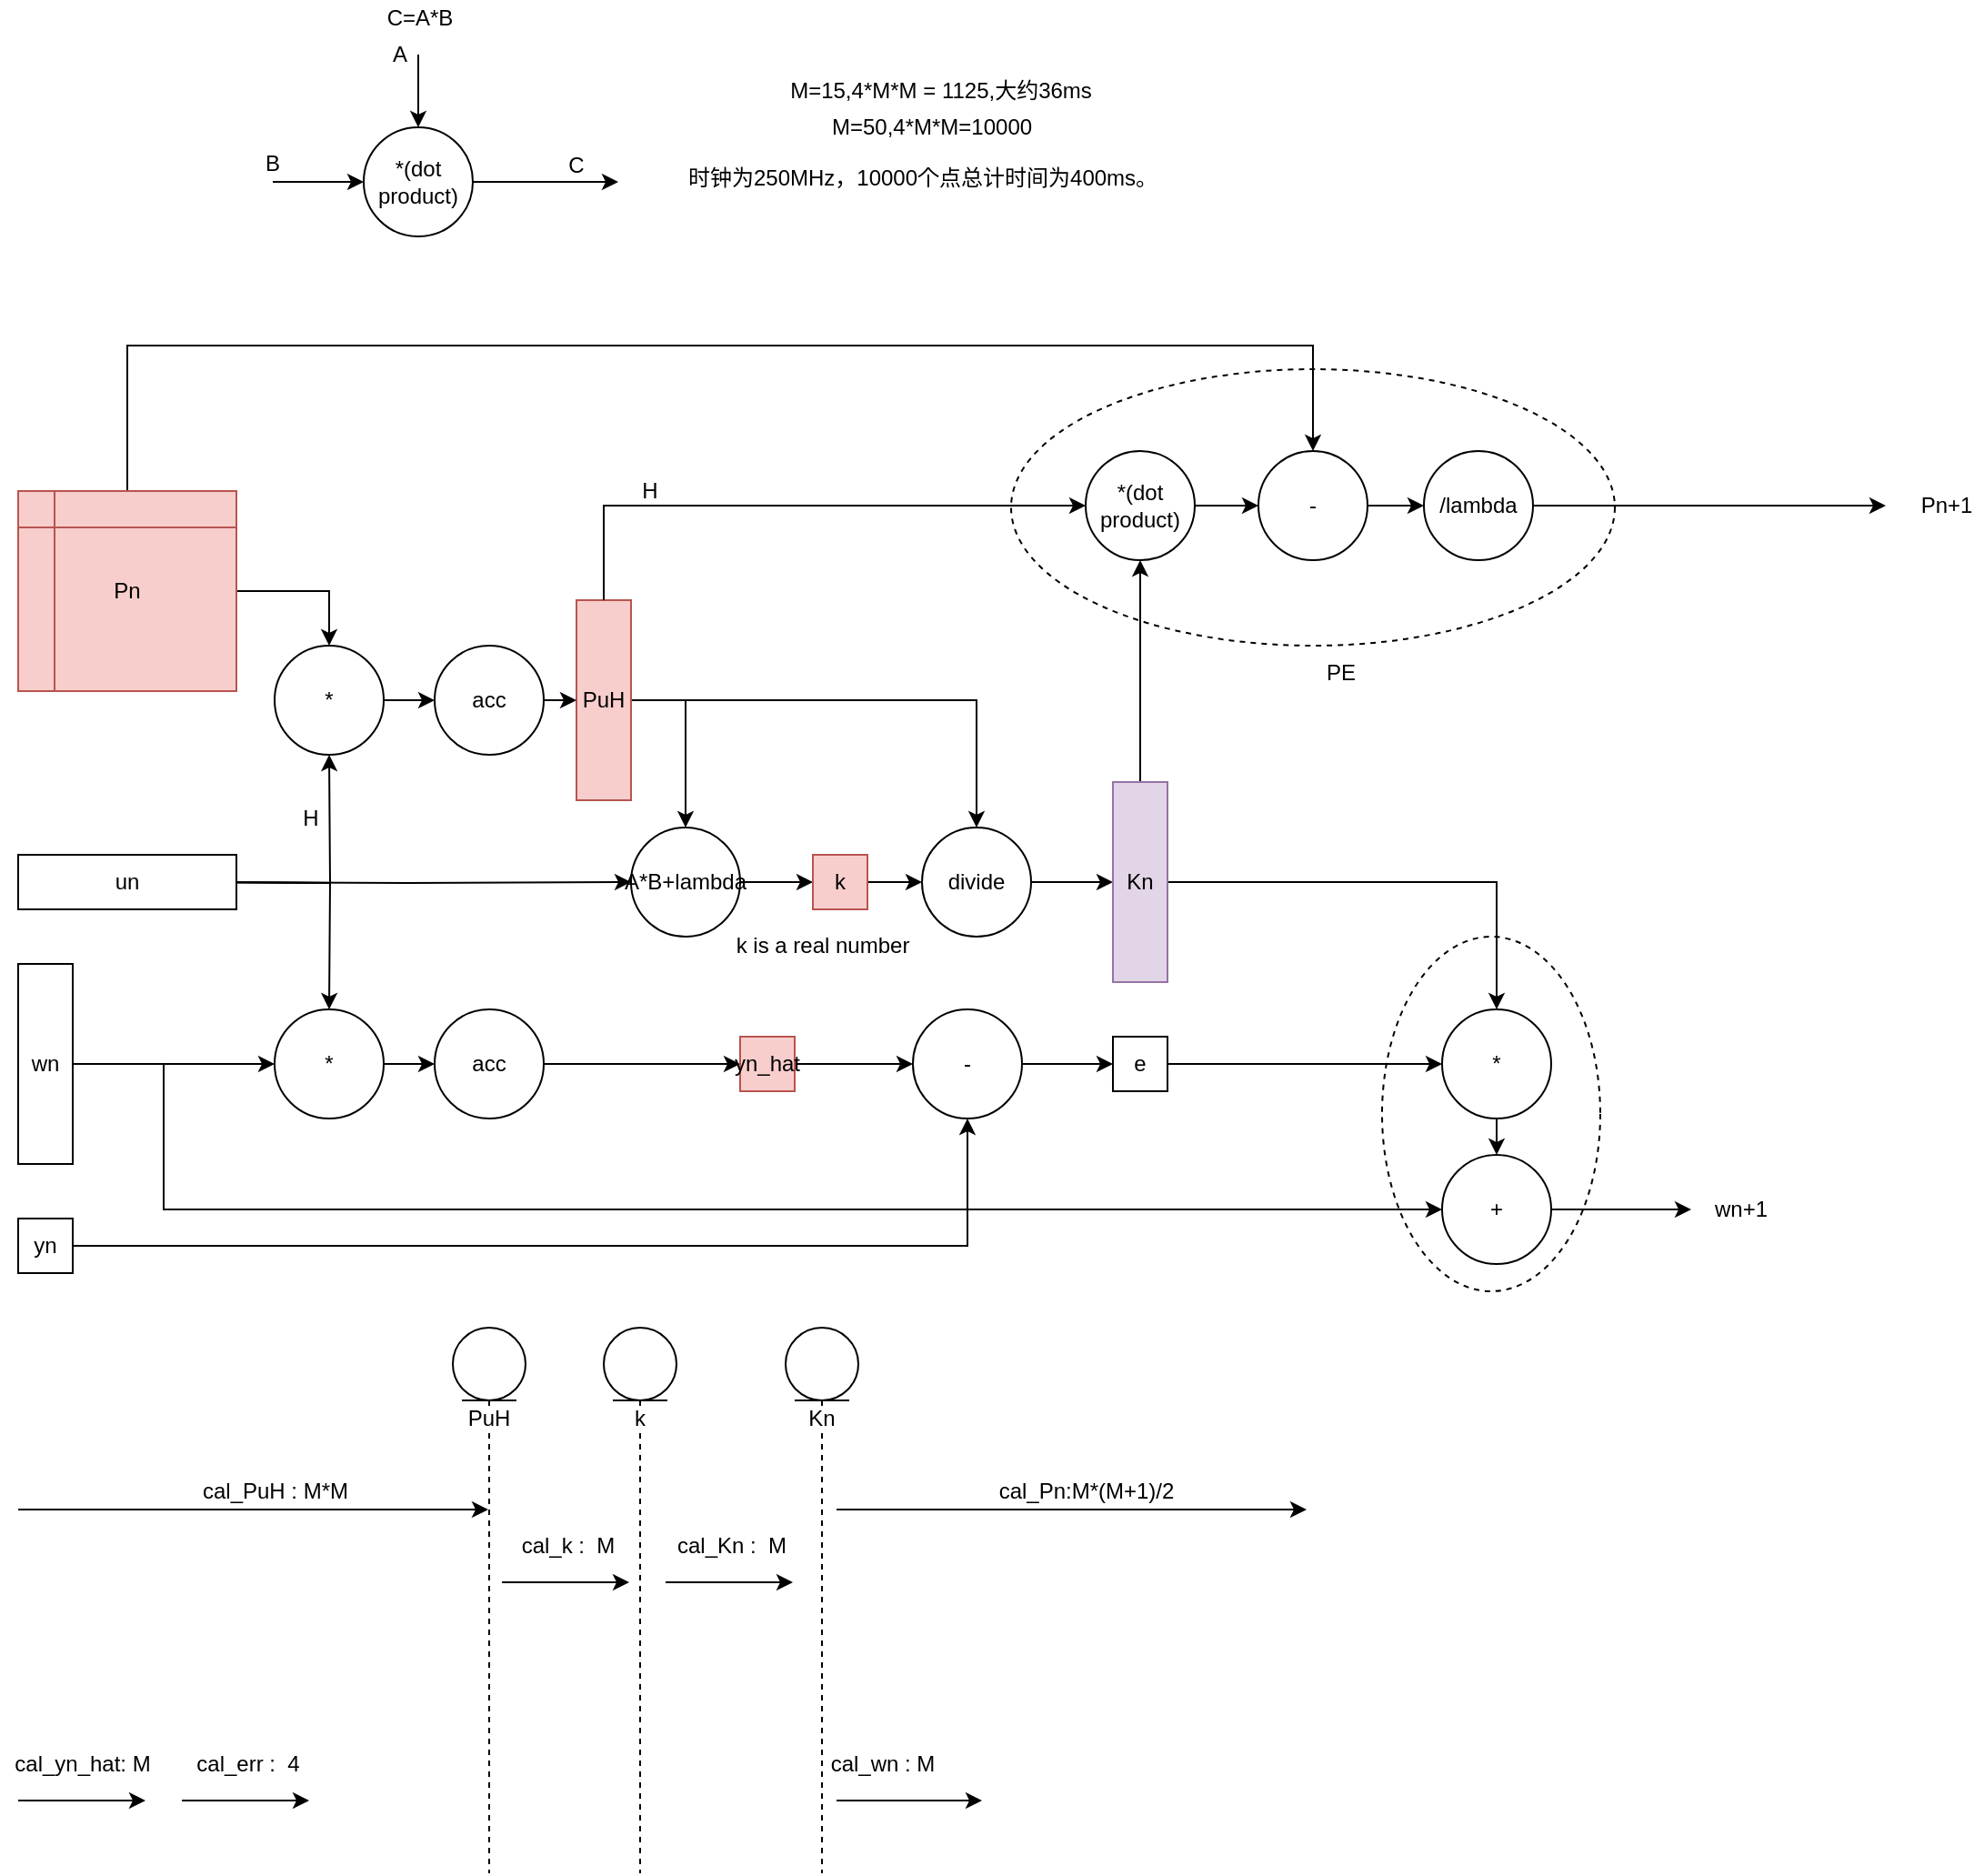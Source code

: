 <mxfile version="12.9.3" type="github">
  <diagram id="BewtOXVVWgo3KW9isc1k" name="Page-1">
    <mxGraphModel dx="1422" dy="713" grid="1" gridSize="10" guides="1" tooltips="1" connect="1" arrows="1" fold="1" page="1" pageScale="1" pageWidth="1169" pageHeight="827" math="0" shadow="0">
      <root>
        <mxCell id="0" />
        <mxCell id="1" parent="0" />
        <mxCell id="0ufCBhRuUzzFeiTLiHuW-59" value="" style="ellipse;whiteSpace=wrap;html=1;dashed=1;fillColor=none;gradientColor=#ffffff;" parent="1" vertex="1">
          <mxGeometry x="586" y="253" width="332" height="152" as="geometry" />
        </mxCell>
        <mxCell id="0ufCBhRuUzzFeiTLiHuW-1" style="edgeStyle=orthogonalEdgeStyle;rounded=0;orthogonalLoop=1;jettySize=auto;html=1;exitX=1;exitY=0.5;exitDx=0;exitDy=0;entryX=0.5;entryY=1;entryDx=0;entryDy=0;" parent="1" source="0ufCBhRuUzzFeiTLiHuW-2" target="0ufCBhRuUzzFeiTLiHuW-4" edge="1">
          <mxGeometry relative="1" as="geometry" />
        </mxCell>
        <mxCell id="0ufCBhRuUzzFeiTLiHuW-2" value="yn" style="rounded=0;whiteSpace=wrap;html=1;" parent="1" vertex="1">
          <mxGeometry x="40" y="720" width="30" height="30" as="geometry" />
        </mxCell>
        <mxCell id="0ufCBhRuUzzFeiTLiHuW-3" value="" style="edgeStyle=orthogonalEdgeStyle;rounded=0;orthogonalLoop=1;jettySize=auto;html=1;entryX=0;entryY=0.5;entryDx=0;entryDy=0;" parent="1" source="0ufCBhRuUzzFeiTLiHuW-4" target="0ufCBhRuUzzFeiTLiHuW-38" edge="1">
          <mxGeometry relative="1" as="geometry">
            <mxPoint x="672" y="635" as="targetPoint" />
          </mxGeometry>
        </mxCell>
        <mxCell id="0ufCBhRuUzzFeiTLiHuW-4" value="-" style="ellipse;whiteSpace=wrap;html=1;aspect=fixed;" parent="1" vertex="1">
          <mxGeometry x="532" y="605" width="60" height="60" as="geometry" />
        </mxCell>
        <mxCell id="0ufCBhRuUzzFeiTLiHuW-5" style="edgeStyle=orthogonalEdgeStyle;rounded=0;orthogonalLoop=1;jettySize=auto;html=1;exitX=1;exitY=0.5;exitDx=0;exitDy=0;" parent="1" edge="1">
          <mxGeometry relative="1" as="geometry">
            <mxPoint x="131" y="535" as="sourcePoint" />
            <mxPoint x="211" y="605" as="targetPoint" />
          </mxGeometry>
        </mxCell>
        <mxCell id="0ufCBhRuUzzFeiTLiHuW-6" style="edgeStyle=orthogonalEdgeStyle;rounded=0;orthogonalLoop=1;jettySize=auto;html=1;exitX=1;exitY=0.5;exitDx=0;exitDy=0;entryX=0.5;entryY=1;entryDx=0;entryDy=0;" parent="1" edge="1">
          <mxGeometry relative="1" as="geometry">
            <mxPoint x="131" y="535" as="sourcePoint" />
            <mxPoint x="211" y="465" as="targetPoint" />
          </mxGeometry>
        </mxCell>
        <mxCell id="0ufCBhRuUzzFeiTLiHuW-7" style="edgeStyle=orthogonalEdgeStyle;rounded=0;orthogonalLoop=1;jettySize=auto;html=1;exitX=1;exitY=0.5;exitDx=0;exitDy=0;entryX=0;entryY=0.5;entryDx=0;entryDy=0;" parent="1" target="0ufCBhRuUzzFeiTLiHuW-17" edge="1">
          <mxGeometry relative="1" as="geometry">
            <mxPoint x="131" y="535" as="sourcePoint" />
          </mxGeometry>
        </mxCell>
        <mxCell id="0ufCBhRuUzzFeiTLiHuW-8" value="un" style="rounded=0;whiteSpace=wrap;html=1;" parent="1" vertex="1">
          <mxGeometry x="40" y="520" width="120" height="30" as="geometry" />
        </mxCell>
        <mxCell id="0ufCBhRuUzzFeiTLiHuW-9" style="edgeStyle=orthogonalEdgeStyle;rounded=0;orthogonalLoop=1;jettySize=auto;html=1;exitX=1;exitY=0.5;exitDx=0;exitDy=0;entryX=0;entryY=0.5;entryDx=0;entryDy=0;" parent="1" source="0ufCBhRuUzzFeiTLiHuW-11" edge="1">
          <mxGeometry relative="1" as="geometry">
            <mxPoint x="181" y="635" as="targetPoint" />
          </mxGeometry>
        </mxCell>
        <mxCell id="0ufCBhRuUzzFeiTLiHuW-10" style="edgeStyle=orthogonalEdgeStyle;rounded=0;orthogonalLoop=1;jettySize=auto;html=1;exitX=1;exitY=0.5;exitDx=0;exitDy=0;" parent="1" source="0ufCBhRuUzzFeiTLiHuW-11" target="0ufCBhRuUzzFeiTLiHuW-53" edge="1">
          <mxGeometry relative="1" as="geometry">
            <Array as="points">
              <mxPoint x="120" y="635" />
              <mxPoint x="120" y="715" />
            </Array>
          </mxGeometry>
        </mxCell>
        <mxCell id="0ufCBhRuUzzFeiTLiHuW-11" value="wn" style="rounded=0;whiteSpace=wrap;html=1;" parent="1" vertex="1">
          <mxGeometry x="40" y="580" width="30" height="110" as="geometry" />
        </mxCell>
        <mxCell id="0ufCBhRuUzzFeiTLiHuW-12" style="edgeStyle=orthogonalEdgeStyle;rounded=0;orthogonalLoop=1;jettySize=auto;html=1;exitX=1;exitY=0.5;exitDx=0;exitDy=0;entryX=0.5;entryY=0;entryDx=0;entryDy=0;" parent="1" edge="1">
          <mxGeometry relative="1" as="geometry">
            <mxPoint x="131" y="375" as="sourcePoint" />
            <Array as="points">
              <mxPoint x="211" y="375" />
            </Array>
            <mxPoint x="211" y="405" as="targetPoint" />
          </mxGeometry>
        </mxCell>
        <mxCell id="0ufCBhRuUzzFeiTLiHuW-13" style="edgeStyle=orthogonalEdgeStyle;rounded=0;orthogonalLoop=1;jettySize=auto;html=1;exitX=0.5;exitY=0;exitDx=0;exitDy=0;entryX=0.5;entryY=0;entryDx=0;entryDy=0;" parent="1" target="0ufCBhRuUzzFeiTLiHuW-49" edge="1">
          <mxGeometry relative="1" as="geometry">
            <mxPoint x="100" y="320" as="sourcePoint" />
            <Array as="points">
              <mxPoint x="100" y="240" />
              <mxPoint x="752" y="240" />
            </Array>
          </mxGeometry>
        </mxCell>
        <mxCell id="0ufCBhRuUzzFeiTLiHuW-14" style="edgeStyle=orthogonalEdgeStyle;rounded=0;orthogonalLoop=1;jettySize=auto;html=1;entryX=0;entryY=0.5;entryDx=0;entryDy=0;exitX=1;exitY=0.5;exitDx=0;exitDy=0;" parent="1" source="0ufCBhRuUzzFeiTLiHuW-75" target="0ufCBhRuUzzFeiTLiHuW-19" edge="1">
          <mxGeometry relative="1" as="geometry">
            <mxPoint x="360" y="635" as="sourcePoint" />
          </mxGeometry>
        </mxCell>
        <mxCell id="0ufCBhRuUzzFeiTLiHuW-16" style="edgeStyle=orthogonalEdgeStyle;rounded=0;orthogonalLoop=1;jettySize=auto;html=1;exitX=1;exitY=0.5;exitDx=0;exitDy=0;entryX=0;entryY=0.5;entryDx=0;entryDy=0;" parent="1" source="0ufCBhRuUzzFeiTLiHuW-17" target="0ufCBhRuUzzFeiTLiHuW-28" edge="1">
          <mxGeometry relative="1" as="geometry" />
        </mxCell>
        <mxCell id="0ufCBhRuUzzFeiTLiHuW-17" value="A*B+lambda" style="ellipse;whiteSpace=wrap;html=1;aspect=fixed;" parent="1" vertex="1">
          <mxGeometry x="377" y="505" width="60" height="60" as="geometry" />
        </mxCell>
        <mxCell id="0ufCBhRuUzzFeiTLiHuW-18" style="edgeStyle=orthogonalEdgeStyle;rounded=0;orthogonalLoop=1;jettySize=auto;html=1;exitX=1;exitY=0.5;exitDx=0;exitDy=0;" parent="1" source="0ufCBhRuUzzFeiTLiHuW-19" target="0ufCBhRuUzzFeiTLiHuW-4" edge="1">
          <mxGeometry relative="1" as="geometry" />
        </mxCell>
        <mxCell id="0ufCBhRuUzzFeiTLiHuW-19" value="yn_hat" style="rounded=0;whiteSpace=wrap;html=1;fillColor=#f8cecc;strokeColor=#b85450;" parent="1" vertex="1">
          <mxGeometry x="437" y="620" width="30" height="30" as="geometry" />
        </mxCell>
        <mxCell id="0ufCBhRuUzzFeiTLiHuW-22" value="H" style="text;html=1;strokeColor=none;fillColor=none;align=center;verticalAlign=middle;whiteSpace=wrap;rounded=0;" parent="1" vertex="1">
          <mxGeometry x="181" y="490" width="40" height="20" as="geometry" />
        </mxCell>
        <mxCell id="0ufCBhRuUzzFeiTLiHuW-23" style="edgeStyle=orthogonalEdgeStyle;rounded=0;orthogonalLoop=1;jettySize=auto;html=1;exitX=1;exitY=0.5;exitDx=0;exitDy=0;" parent="1" source="0ufCBhRuUzzFeiTLiHuW-25" target="0ufCBhRuUzzFeiTLiHuW-40" edge="1">
          <mxGeometry relative="1" as="geometry" />
        </mxCell>
        <mxCell id="0ufCBhRuUzzFeiTLiHuW-24" style="edgeStyle=orthogonalEdgeStyle;rounded=0;orthogonalLoop=1;jettySize=auto;html=1;exitX=1;exitY=0.5;exitDx=0;exitDy=0;entryX=0.5;entryY=0;entryDx=0;entryDy=0;" parent="1" source="0ufCBhRuUzzFeiTLiHuW-25" target="0ufCBhRuUzzFeiTLiHuW-17" edge="1">
          <mxGeometry relative="1" as="geometry" />
        </mxCell>
        <mxCell id="0ufCBhRuUzzFeiTLiHuW-25" value="PuH" style="rounded=0;whiteSpace=wrap;html=1;fillColor=#f8cecc;strokeColor=#b85450;" parent="1" vertex="1">
          <mxGeometry x="347" y="380" width="30" height="110" as="geometry" />
        </mxCell>
        <mxCell id="0ufCBhRuUzzFeiTLiHuW-26" style="edgeStyle=orthogonalEdgeStyle;rounded=0;orthogonalLoop=1;jettySize=auto;html=1;exitX=0.5;exitY=0;exitDx=0;exitDy=0;entryX=0;entryY=0.5;entryDx=0;entryDy=0;" parent="1" source="0ufCBhRuUzzFeiTLiHuW-25" target="0ufCBhRuUzzFeiTLiHuW-47" edge="1">
          <mxGeometry relative="1" as="geometry">
            <mxPoint x="370" y="328" as="sourcePoint" />
          </mxGeometry>
        </mxCell>
        <mxCell id="0ufCBhRuUzzFeiTLiHuW-27" style="edgeStyle=orthogonalEdgeStyle;rounded=0;orthogonalLoop=1;jettySize=auto;html=1;exitX=1;exitY=0.5;exitDx=0;exitDy=0;entryX=0;entryY=0.5;entryDx=0;entryDy=0;" parent="1" source="0ufCBhRuUzzFeiTLiHuW-28" target="0ufCBhRuUzzFeiTLiHuW-40" edge="1">
          <mxGeometry relative="1" as="geometry" />
        </mxCell>
        <mxCell id="0ufCBhRuUzzFeiTLiHuW-28" value="k" style="rounded=0;whiteSpace=wrap;html=1;fillColor=#f8cecc;strokeColor=#b85450;" parent="1" vertex="1">
          <mxGeometry x="477" y="520" width="30" height="30" as="geometry" />
        </mxCell>
        <mxCell id="0ufCBhRuUzzFeiTLiHuW-29" value="" style="edgeStyle=orthogonalEdgeStyle;rounded=0;orthogonalLoop=1;jettySize=auto;html=1;" parent="1" source="0ufCBhRuUzzFeiTLiHuW-30" edge="1">
          <mxGeometry relative="1" as="geometry">
            <mxPoint x="370" y="150" as="targetPoint" />
          </mxGeometry>
        </mxCell>
        <mxCell id="0ufCBhRuUzzFeiTLiHuW-30" value="*(dot product)" style="ellipse;whiteSpace=wrap;html=1;aspect=fixed;" parent="1" vertex="1">
          <mxGeometry x="230" y="120" width="60" height="60" as="geometry" />
        </mxCell>
        <mxCell id="0ufCBhRuUzzFeiTLiHuW-31" value="" style="endArrow=classic;html=1;entryX=0;entryY=0.5;entryDx=0;entryDy=0;" parent="1" target="0ufCBhRuUzzFeiTLiHuW-30" edge="1">
          <mxGeometry width="50" height="50" relative="1" as="geometry">
            <mxPoint x="180" y="150" as="sourcePoint" />
            <mxPoint x="160" y="140" as="targetPoint" />
          </mxGeometry>
        </mxCell>
        <mxCell id="0ufCBhRuUzzFeiTLiHuW-32" value="" style="endArrow=classic;html=1;entryX=0.5;entryY=0;entryDx=0;entryDy=0;" parent="1" target="0ufCBhRuUzzFeiTLiHuW-30" edge="1">
          <mxGeometry width="50" height="50" relative="1" as="geometry">
            <mxPoint x="260" y="80" as="sourcePoint" />
            <mxPoint x="260" y="80" as="targetPoint" />
          </mxGeometry>
        </mxCell>
        <mxCell id="0ufCBhRuUzzFeiTLiHuW-33" value="B" style="text;html=1;strokeColor=none;fillColor=none;align=center;verticalAlign=middle;whiteSpace=wrap;rounded=0;" parent="1" vertex="1">
          <mxGeometry x="160" y="130" width="40" height="20" as="geometry" />
        </mxCell>
        <mxCell id="0ufCBhRuUzzFeiTLiHuW-34" value="A" style="text;html=1;strokeColor=none;fillColor=none;align=center;verticalAlign=middle;whiteSpace=wrap;rounded=0;" parent="1" vertex="1">
          <mxGeometry x="230" y="70" width="40" height="20" as="geometry" />
        </mxCell>
        <mxCell id="0ufCBhRuUzzFeiTLiHuW-35" value="C" style="text;html=1;strokeColor=none;fillColor=none;align=center;verticalAlign=middle;whiteSpace=wrap;rounded=0;" parent="1" vertex="1">
          <mxGeometry x="327" y="131" width="40" height="20" as="geometry" />
        </mxCell>
        <mxCell id="0ufCBhRuUzzFeiTLiHuW-36" value="C=A*B" style="text;html=1;strokeColor=none;fillColor=none;align=center;verticalAlign=middle;whiteSpace=wrap;rounded=0;" parent="1" vertex="1">
          <mxGeometry x="241" y="50" width="40" height="20" as="geometry" />
        </mxCell>
        <mxCell id="0ufCBhRuUzzFeiTLiHuW-37" style="edgeStyle=orthogonalEdgeStyle;rounded=0;orthogonalLoop=1;jettySize=auto;html=1;exitX=1;exitY=0.5;exitDx=0;exitDy=0;entryX=0;entryY=0.5;entryDx=0;entryDy=0;" parent="1" source="0ufCBhRuUzzFeiTLiHuW-38" target="0ufCBhRuUzzFeiTLiHuW-45" edge="1">
          <mxGeometry relative="1" as="geometry" />
        </mxCell>
        <mxCell id="0ufCBhRuUzzFeiTLiHuW-38" value="e" style="rounded=0;whiteSpace=wrap;html=1;" parent="1" vertex="1">
          <mxGeometry x="642" y="620" width="30" height="30" as="geometry" />
        </mxCell>
        <mxCell id="0ufCBhRuUzzFeiTLiHuW-39" style="edgeStyle=orthogonalEdgeStyle;rounded=0;orthogonalLoop=1;jettySize=auto;html=1;exitX=1;exitY=0.5;exitDx=0;exitDy=0;entryX=0;entryY=0.5;entryDx=0;entryDy=0;" parent="1" source="0ufCBhRuUzzFeiTLiHuW-40" target="0ufCBhRuUzzFeiTLiHuW-43" edge="1">
          <mxGeometry relative="1" as="geometry" />
        </mxCell>
        <mxCell id="0ufCBhRuUzzFeiTLiHuW-40" value="divide" style="ellipse;whiteSpace=wrap;html=1;aspect=fixed;" parent="1" vertex="1">
          <mxGeometry x="537" y="505" width="60" height="60" as="geometry" />
        </mxCell>
        <mxCell id="0ufCBhRuUzzFeiTLiHuW-41" style="edgeStyle=orthogonalEdgeStyle;rounded=0;orthogonalLoop=1;jettySize=auto;html=1;exitX=0.5;exitY=0;exitDx=0;exitDy=0;" parent="1" source="0ufCBhRuUzzFeiTLiHuW-43" target="0ufCBhRuUzzFeiTLiHuW-47" edge="1">
          <mxGeometry relative="1" as="geometry" />
        </mxCell>
        <mxCell id="0ufCBhRuUzzFeiTLiHuW-42" style="edgeStyle=orthogonalEdgeStyle;rounded=0;orthogonalLoop=1;jettySize=auto;html=1;exitX=1;exitY=0.5;exitDx=0;exitDy=0;entryX=0.5;entryY=0;entryDx=0;entryDy=0;" parent="1" source="0ufCBhRuUzzFeiTLiHuW-43" target="0ufCBhRuUzzFeiTLiHuW-45" edge="1">
          <mxGeometry relative="1" as="geometry" />
        </mxCell>
        <mxCell id="0ufCBhRuUzzFeiTLiHuW-43" value="Kn" style="rounded=0;whiteSpace=wrap;html=1;fillColor=#e1d5e7;strokeColor=#9673a6;" parent="1" vertex="1">
          <mxGeometry x="642" y="480" width="30" height="110" as="geometry" />
        </mxCell>
        <mxCell id="0ufCBhRuUzzFeiTLiHuW-44" style="edgeStyle=orthogonalEdgeStyle;rounded=0;orthogonalLoop=1;jettySize=auto;html=1;exitX=0.5;exitY=1;exitDx=0;exitDy=0;entryX=0.5;entryY=0;entryDx=0;entryDy=0;" parent="1" source="0ufCBhRuUzzFeiTLiHuW-45" target="0ufCBhRuUzzFeiTLiHuW-53" edge="1">
          <mxGeometry relative="1" as="geometry" />
        </mxCell>
        <mxCell id="0ufCBhRuUzzFeiTLiHuW-45" value="*" style="ellipse;whiteSpace=wrap;html=1;aspect=fixed;" parent="1" vertex="1">
          <mxGeometry x="823" y="605" width="60" height="60" as="geometry" />
        </mxCell>
        <mxCell id="0ufCBhRuUzzFeiTLiHuW-46" style="edgeStyle=orthogonalEdgeStyle;rounded=0;orthogonalLoop=1;jettySize=auto;html=1;exitX=1;exitY=0.5;exitDx=0;exitDy=0;entryX=0;entryY=0.5;entryDx=0;entryDy=0;" parent="1" source="0ufCBhRuUzzFeiTLiHuW-47" target="0ufCBhRuUzzFeiTLiHuW-49" edge="1">
          <mxGeometry relative="1" as="geometry">
            <mxPoint x="797" y="328" as="targetPoint" />
          </mxGeometry>
        </mxCell>
        <mxCell id="0ufCBhRuUzzFeiTLiHuW-47" value="*(dot product)" style="ellipse;whiteSpace=wrap;html=1;aspect=fixed;" parent="1" vertex="1">
          <mxGeometry x="627" y="298" width="60" height="60" as="geometry" />
        </mxCell>
        <mxCell id="0ufCBhRuUzzFeiTLiHuW-48" style="edgeStyle=orthogonalEdgeStyle;rounded=0;orthogonalLoop=1;jettySize=auto;html=1;exitX=1;exitY=0.5;exitDx=0;exitDy=0;entryX=0;entryY=0.5;entryDx=0;entryDy=0;" parent="1" source="0ufCBhRuUzzFeiTLiHuW-49" target="0ufCBhRuUzzFeiTLiHuW-51" edge="1">
          <mxGeometry relative="1" as="geometry">
            <mxPoint x="1057" y="328" as="targetPoint" />
          </mxGeometry>
        </mxCell>
        <mxCell id="0ufCBhRuUzzFeiTLiHuW-49" value="-" style="ellipse;whiteSpace=wrap;html=1;aspect=fixed;" parent="1" vertex="1">
          <mxGeometry x="722" y="298" width="60" height="60" as="geometry" />
        </mxCell>
        <mxCell id="0ufCBhRuUzzFeiTLiHuW-50" style="edgeStyle=orthogonalEdgeStyle;rounded=0;orthogonalLoop=1;jettySize=auto;html=1;exitX=1;exitY=0.5;exitDx=0;exitDy=0;" parent="1" source="0ufCBhRuUzzFeiTLiHuW-51" edge="1">
          <mxGeometry relative="1" as="geometry">
            <mxPoint x="1067" y="328" as="targetPoint" />
          </mxGeometry>
        </mxCell>
        <mxCell id="0ufCBhRuUzzFeiTLiHuW-51" value="/lambda" style="ellipse;whiteSpace=wrap;html=1;aspect=fixed;" parent="1" vertex="1">
          <mxGeometry x="813" y="298" width="60" height="60" as="geometry" />
        </mxCell>
        <mxCell id="0ufCBhRuUzzFeiTLiHuW-52" style="edgeStyle=orthogonalEdgeStyle;rounded=0;orthogonalLoop=1;jettySize=auto;html=1;exitX=1;exitY=0.5;exitDx=0;exitDy=0;" parent="1" source="0ufCBhRuUzzFeiTLiHuW-53" edge="1">
          <mxGeometry relative="1" as="geometry">
            <mxPoint x="960" y="715" as="targetPoint" />
          </mxGeometry>
        </mxCell>
        <mxCell id="0ufCBhRuUzzFeiTLiHuW-53" value="+" style="ellipse;whiteSpace=wrap;html=1;aspect=fixed;" parent="1" vertex="1">
          <mxGeometry x="823" y="685" width="60" height="60" as="geometry" />
        </mxCell>
        <mxCell id="0ufCBhRuUzzFeiTLiHuW-54" value="Pn+1" style="text;html=1;align=center;verticalAlign=middle;resizable=0;points=[];autosize=1;" parent="1" vertex="1">
          <mxGeometry x="1080" y="318" width="40" height="20" as="geometry" />
        </mxCell>
        <mxCell id="0ufCBhRuUzzFeiTLiHuW-55" value="wn+1" style="text;html=1;align=center;verticalAlign=middle;resizable=0;points=[];autosize=1;" parent="1" vertex="1">
          <mxGeometry x="967" y="705" width="40" height="20" as="geometry" />
        </mxCell>
        <mxCell id="0ufCBhRuUzzFeiTLiHuW-56" value="M=50,4*M*M=10000" style="text;html=1;align=center;verticalAlign=middle;resizable=0;points=[];autosize=1;" parent="1" vertex="1">
          <mxGeometry x="477" y="110" width="130" height="20" as="geometry" />
        </mxCell>
        <mxCell id="0ufCBhRuUzzFeiTLiHuW-57" value="时钟为250MHz，10000个点总计时间为400ms。" style="text;html=1;align=center;verticalAlign=middle;resizable=0;points=[];autosize=1;" parent="1" vertex="1">
          <mxGeometry x="402" y="138" width="270" height="20" as="geometry" />
        </mxCell>
        <mxCell id="0ufCBhRuUzzFeiTLiHuW-58" value="M=15,4*M*M = 1125,大约36ms" style="text;html=1;align=center;verticalAlign=middle;resizable=0;points=[];autosize=1;" parent="1" vertex="1">
          <mxGeometry x="457" y="90" width="180" height="20" as="geometry" />
        </mxCell>
        <mxCell id="0ufCBhRuUzzFeiTLiHuW-60" value="" style="ellipse;whiteSpace=wrap;html=1;dashed=1;fillColor=none;gradientColor=#ffffff;" parent="1" vertex="1">
          <mxGeometry x="790" y="565" width="120" height="195" as="geometry" />
        </mxCell>
        <mxCell id="0ufCBhRuUzzFeiTLiHuW-61" value="Pn" style="shape=internalStorage;whiteSpace=wrap;html=1;backgroundOutline=1;fillColor=#f8cecc;strokeColor=#b85450;" parent="1" vertex="1">
          <mxGeometry x="40" y="320" width="120" height="110" as="geometry" />
        </mxCell>
        <mxCell id="0ufCBhRuUzzFeiTLiHuW-62" value="k is a real number" style="text;html=1;align=center;verticalAlign=middle;resizable=0;points=[];autosize=1;" parent="1" vertex="1">
          <mxGeometry x="427" y="560" width="110" height="20" as="geometry" />
        </mxCell>
        <mxCell id="0ufCBhRuUzzFeiTLiHuW-63" value="H" style="text;html=1;align=center;verticalAlign=middle;resizable=0;points=[];autosize=1;" parent="1" vertex="1">
          <mxGeometry x="377" y="310" width="20" height="20" as="geometry" />
        </mxCell>
        <mxCell id="0ufCBhRuUzzFeiTLiHuW-64" value="PE" style="text;html=1;align=center;verticalAlign=middle;resizable=0;points=[];autosize=1;" parent="1" vertex="1">
          <mxGeometry x="752" y="410" width="30" height="20" as="geometry" />
        </mxCell>
        <mxCell id="0ufCBhRuUzzFeiTLiHuW-71" style="edgeStyle=orthogonalEdgeStyle;rounded=0;orthogonalLoop=1;jettySize=auto;html=1;exitX=1;exitY=0.5;exitDx=0;exitDy=0;entryX=0;entryY=0.5;entryDx=0;entryDy=0;" parent="1" source="0ufCBhRuUzzFeiTLiHuW-67" target="0ufCBhRuUzzFeiTLiHuW-68" edge="1">
          <mxGeometry relative="1" as="geometry" />
        </mxCell>
        <mxCell id="0ufCBhRuUzzFeiTLiHuW-67" value="*" style="ellipse;whiteSpace=wrap;html=1;aspect=fixed;" parent="1" vertex="1">
          <mxGeometry x="181" y="405" width="60" height="60" as="geometry" />
        </mxCell>
        <mxCell id="0ufCBhRuUzzFeiTLiHuW-72" style="edgeStyle=orthogonalEdgeStyle;rounded=0;orthogonalLoop=1;jettySize=auto;html=1;exitX=1;exitY=0.5;exitDx=0;exitDy=0;entryX=0;entryY=0.5;entryDx=0;entryDy=0;" parent="1" source="0ufCBhRuUzzFeiTLiHuW-68" target="0ufCBhRuUzzFeiTLiHuW-25" edge="1">
          <mxGeometry relative="1" as="geometry" />
        </mxCell>
        <mxCell id="0ufCBhRuUzzFeiTLiHuW-68" value="acc" style="ellipse;whiteSpace=wrap;html=1;aspect=fixed;" parent="1" vertex="1">
          <mxGeometry x="269" y="405" width="60" height="60" as="geometry" />
        </mxCell>
        <mxCell id="0ufCBhRuUzzFeiTLiHuW-73" style="edgeStyle=orthogonalEdgeStyle;rounded=0;orthogonalLoop=1;jettySize=auto;html=1;exitX=1;exitY=0.5;exitDx=0;exitDy=0;entryX=0;entryY=0.5;entryDx=0;entryDy=0;" parent="1" source="0ufCBhRuUzzFeiTLiHuW-74" target="0ufCBhRuUzzFeiTLiHuW-75" edge="1">
          <mxGeometry relative="1" as="geometry" />
        </mxCell>
        <mxCell id="0ufCBhRuUzzFeiTLiHuW-74" value="*" style="ellipse;whiteSpace=wrap;html=1;aspect=fixed;" parent="1" vertex="1">
          <mxGeometry x="181" y="605" width="60" height="60" as="geometry" />
        </mxCell>
        <mxCell id="0ufCBhRuUzzFeiTLiHuW-75" value="acc" style="ellipse;whiteSpace=wrap;html=1;aspect=fixed;" parent="1" vertex="1">
          <mxGeometry x="269" y="605" width="60" height="60" as="geometry" />
        </mxCell>
        <mxCell id="8H5kr53uFf9QW3vQuuuc-16" value="PuH" style="shape=umlLifeline;participant=umlEntity;perimeter=lifelinePerimeter;whiteSpace=wrap;html=1;container=1;collapsible=0;recursiveResize=0;verticalAlign=top;spacingTop=36;labelBackgroundColor=#ffffff;outlineConnect=0;" vertex="1" parent="1">
          <mxGeometry x="279" y="780" width="40" height="300" as="geometry" />
        </mxCell>
        <mxCell id="8H5kr53uFf9QW3vQuuuc-17" value="k" style="shape=umlLifeline;participant=umlEntity;perimeter=lifelinePerimeter;whiteSpace=wrap;html=1;container=1;collapsible=0;recursiveResize=0;verticalAlign=top;spacingTop=36;labelBackgroundColor=#ffffff;outlineConnect=0;" vertex="1" parent="1">
          <mxGeometry x="362" y="780" width="40" height="300" as="geometry" />
        </mxCell>
        <mxCell id="8H5kr53uFf9QW3vQuuuc-22" value="Kn" style="shape=umlLifeline;participant=umlEntity;perimeter=lifelinePerimeter;whiteSpace=wrap;html=1;container=1;collapsible=0;recursiveResize=0;verticalAlign=top;spacingTop=36;labelBackgroundColor=#ffffff;outlineConnect=0;" vertex="1" parent="1">
          <mxGeometry x="462" y="780" width="40" height="300" as="geometry" />
        </mxCell>
        <mxCell id="8H5kr53uFf9QW3vQuuuc-25" value="" style="endArrow=classic;html=1;" edge="1" parent="1" target="8H5kr53uFf9QW3vQuuuc-16">
          <mxGeometry width="50" height="50" relative="1" as="geometry">
            <mxPoint x="40" y="880" as="sourcePoint" />
            <mxPoint x="120" y="880" as="targetPoint" />
          </mxGeometry>
        </mxCell>
        <mxCell id="8H5kr53uFf9QW3vQuuuc-26" value="cal_PuH : M*M" style="text;html=1;align=center;verticalAlign=middle;resizable=0;points=[];autosize=1;" vertex="1" parent="1">
          <mxGeometry x="131" y="860" width="100" height="20" as="geometry" />
        </mxCell>
        <mxCell id="8H5kr53uFf9QW3vQuuuc-27" value="" style="endArrow=classic;html=1;" edge="1" parent="1">
          <mxGeometry width="50" height="50" relative="1" as="geometry">
            <mxPoint x="490" y="880" as="sourcePoint" />
            <mxPoint x="748.5" y="880" as="targetPoint" />
          </mxGeometry>
        </mxCell>
        <mxCell id="8H5kr53uFf9QW3vQuuuc-29" value="cal_Pn:M*(M+1)/2" style="text;html=1;align=center;verticalAlign=middle;resizable=0;points=[];autosize=1;" vertex="1" parent="1">
          <mxGeometry x="572" y="860" width="110" height="20" as="geometry" />
        </mxCell>
        <mxCell id="8H5kr53uFf9QW3vQuuuc-30" value="" style="endArrow=classic;html=1;" edge="1" parent="1">
          <mxGeometry width="50" height="50" relative="1" as="geometry">
            <mxPoint x="490" y="1040" as="sourcePoint" />
            <mxPoint x="570" y="1040" as="targetPoint" />
          </mxGeometry>
        </mxCell>
        <mxCell id="8H5kr53uFf9QW3vQuuuc-31" value="cal_wn : M" style="text;html=1;align=center;verticalAlign=middle;resizable=0;points=[];autosize=1;" vertex="1" parent="1">
          <mxGeometry x="480" y="1010" width="70" height="20" as="geometry" />
        </mxCell>
        <mxCell id="8H5kr53uFf9QW3vQuuuc-32" value="" style="endArrow=classic;html=1;" edge="1" parent="1">
          <mxGeometry width="50" height="50" relative="1" as="geometry">
            <mxPoint x="40" y="1040" as="sourcePoint" />
            <mxPoint x="110" y="1040" as="targetPoint" />
          </mxGeometry>
        </mxCell>
        <mxCell id="8H5kr53uFf9QW3vQuuuc-33" value="cal_yn_hat: M" style="text;html=1;align=center;verticalAlign=middle;resizable=0;points=[];autosize=1;" vertex="1" parent="1">
          <mxGeometry x="30" y="1010" width="90" height="20" as="geometry" />
        </mxCell>
        <mxCell id="8H5kr53uFf9QW3vQuuuc-36" value="" style="endArrow=classic;html=1;" edge="1" parent="1">
          <mxGeometry width="50" height="50" relative="1" as="geometry">
            <mxPoint x="130" y="1040" as="sourcePoint" />
            <mxPoint x="200" y="1040" as="targetPoint" />
          </mxGeometry>
        </mxCell>
        <mxCell id="8H5kr53uFf9QW3vQuuuc-37" value="cal_err :&amp;nbsp; 4" style="text;html=1;align=center;verticalAlign=middle;resizable=0;points=[];autosize=1;" vertex="1" parent="1">
          <mxGeometry x="131" y="1010" width="70" height="20" as="geometry" />
        </mxCell>
        <mxCell id="8H5kr53uFf9QW3vQuuuc-39" value="" style="endArrow=classic;html=1;" edge="1" parent="1">
          <mxGeometry width="50" height="50" relative="1" as="geometry">
            <mxPoint x="306" y="920" as="sourcePoint" />
            <mxPoint x="376" y="920" as="targetPoint" />
          </mxGeometry>
        </mxCell>
        <mxCell id="8H5kr53uFf9QW3vQuuuc-40" value="cal_k :&amp;nbsp; M" style="text;html=1;align=center;verticalAlign=middle;resizable=0;points=[];autosize=1;" vertex="1" parent="1">
          <mxGeometry x="307" y="890" width="70" height="20" as="geometry" />
        </mxCell>
        <mxCell id="8H5kr53uFf9QW3vQuuuc-41" value="" style="endArrow=classic;html=1;" edge="1" parent="1">
          <mxGeometry width="50" height="50" relative="1" as="geometry">
            <mxPoint x="396" y="920" as="sourcePoint" />
            <mxPoint x="466" y="920" as="targetPoint" />
          </mxGeometry>
        </mxCell>
        <mxCell id="8H5kr53uFf9QW3vQuuuc-42" value="cal_Kn :&amp;nbsp; M" style="text;html=1;align=center;verticalAlign=middle;resizable=0;points=[];autosize=1;" vertex="1" parent="1">
          <mxGeometry x="392" y="890" width="80" height="20" as="geometry" />
        </mxCell>
      </root>
    </mxGraphModel>
  </diagram>
</mxfile>
